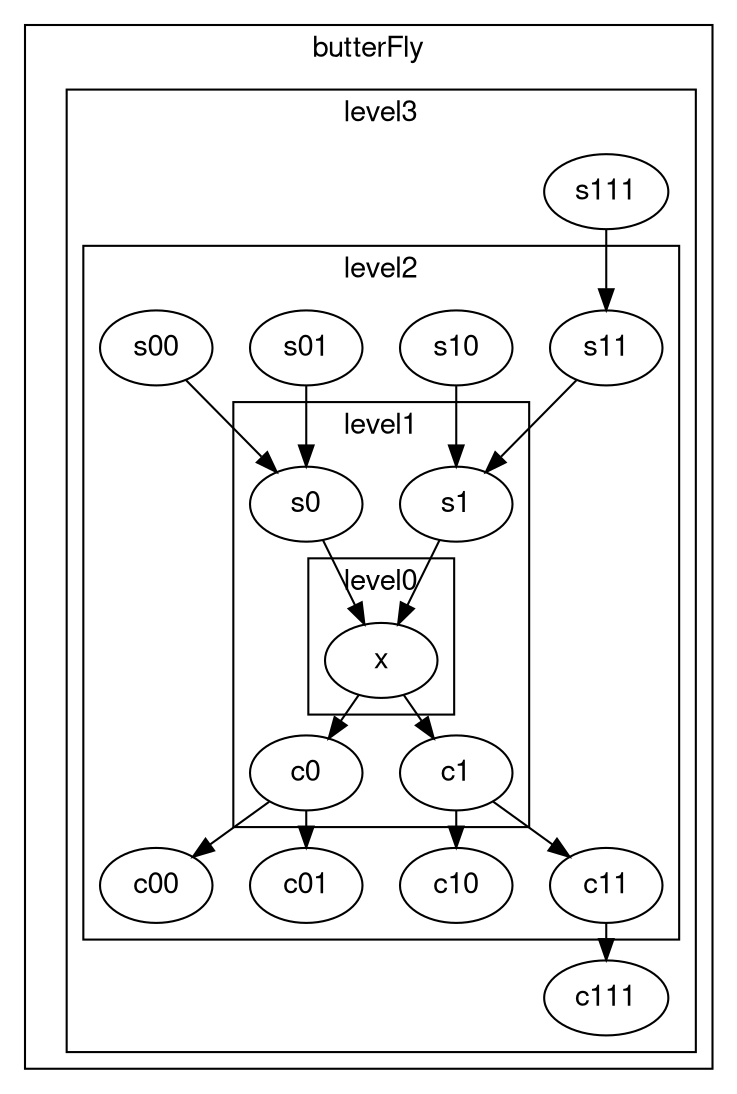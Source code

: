 digraph unix {
  graph [ dpi = 75 ]; 
  graph [nodesep = 0.25; ranksep=0.25];
  fontname="Helvetica,Arial,sans-serif"
  node [fontname="Helvetica,Arial,sans-serif"]
  edge [fontname="Helvetica,Arial,sans-serif"]
  subgraph cluster_butterFly_4 {
    label = "butterFly"; // scope
    invisible [label = "", shape = point, style=invis]; // butterFly
    subgraph cluster_level3_6 {
      label = "level3"; // scope
      s111_4 [
        label = "s111"; // node
      ];
      c111_21 [
        label = "c111"; // node
      ];
      subgraph cluster_level2_8 {
        label = "level2"; // scope
        s11_6 [
          label = "s11"; // node
        ];
        s10_7 [
          label = "s10"; // node
        ];
        s01_8 [
          label = "s01"; // node
        ];
        s00_9 [
          label = "s00"; // node
        ];
        c00_17 [
          label = "c00"; // node
        ];
        c01_18 [
          label = "c01"; // node
        ];
        c10_19 [
          label = "c10"; // node
        ];
        c11_20 [
          label = "c11"; // node
        ];
        subgraph cluster_level1_10 {
          label = "level1"; // scope
          s1_11 [
            label = "s1"; // node
          ];
          s0_12 [
            label = "s0"; // node
          ];
          c0_15 [
            label = "c0"; // node
          ];
          c1_16 [
            label = "c1"; // node
          ];
          subgraph cluster_level0_12 {
            label = "level0"; // scope
            x_14 [
              label = "x"; // node
            ];
            
          }
          
        }
        
      }
      
    }
    
  }
  "s111_4" -> "s11_6";
  "s11_6" -> "s1_11";
  "s10_7" -> "s1_11";
  "s01_8" -> "s0_12";
  "s00_9" -> "s0_12";
  "c11_20" -> "c111_21";
  "s1_11" -> "x_14";
  "s0_12" -> "x_14";
  "c0_15" -> "c00_17";
  "c0_15" -> "c01_18";
  "c1_16" -> "c10_19";
  "c1_16" -> "c11_20";
  "x_14" -> "c0_15";
  "x_14" -> "c1_16";
}
